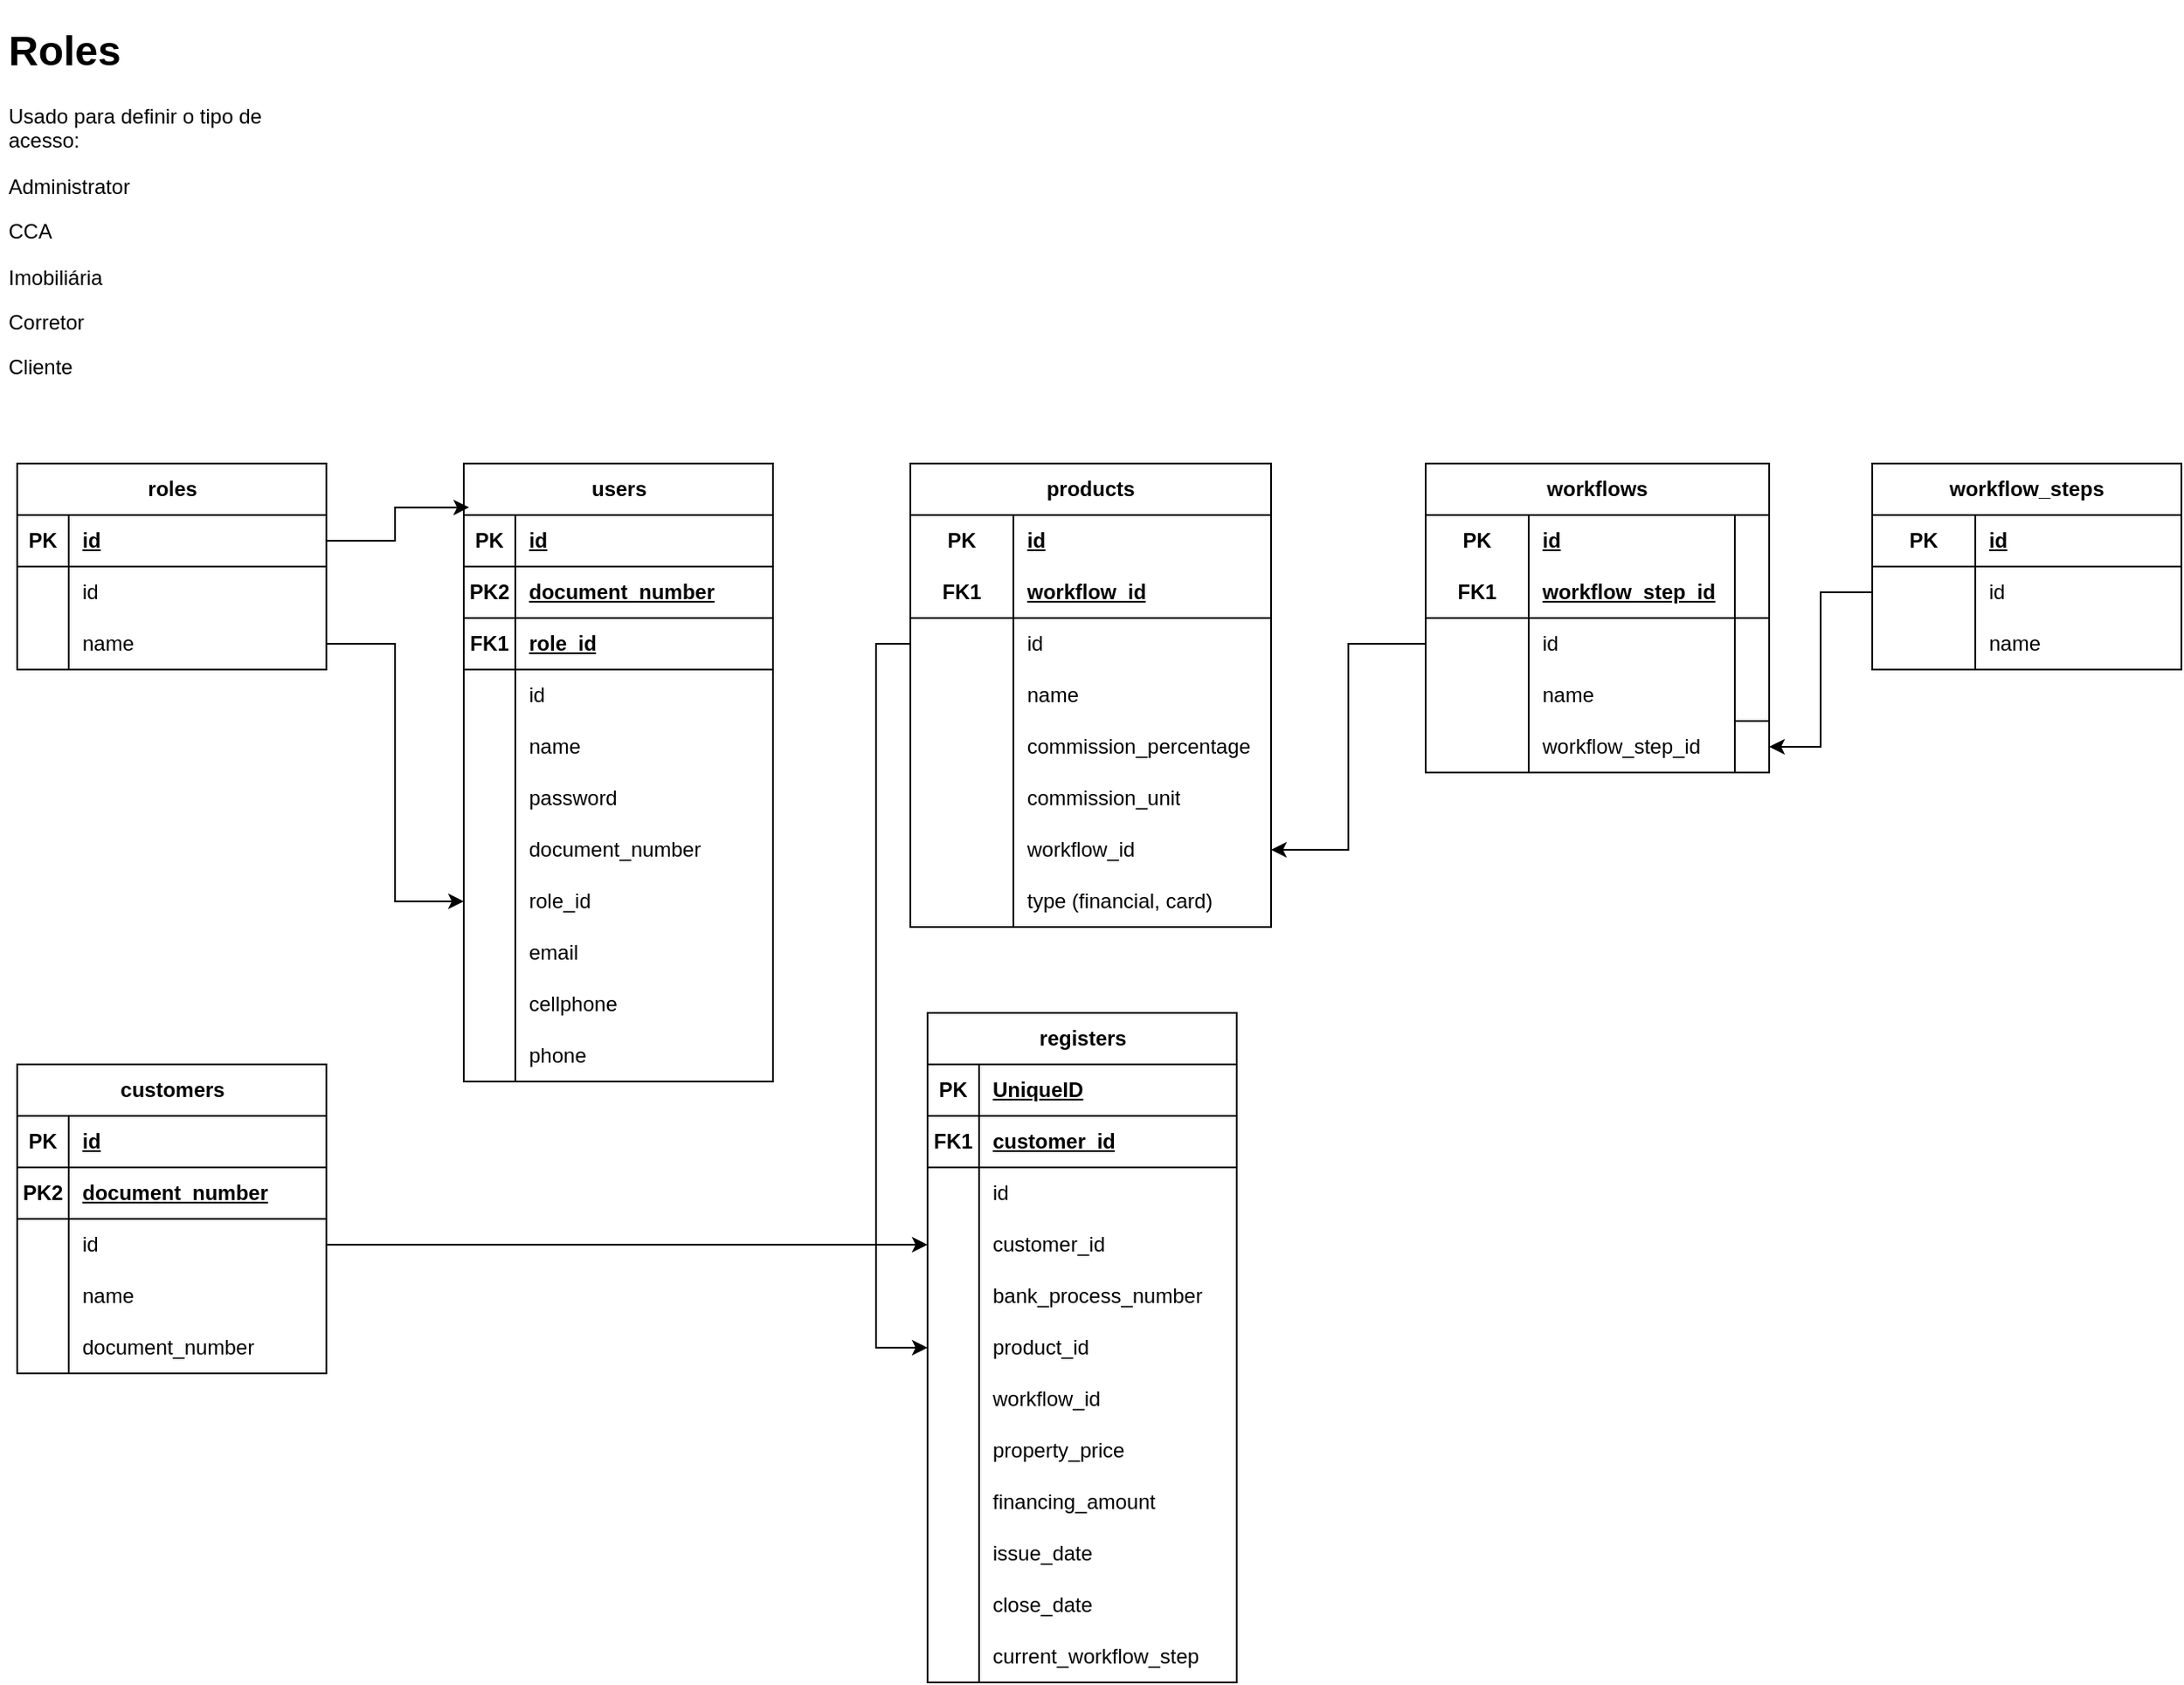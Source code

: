 <mxfile version="21.7.2" type="github">
  <diagram name="Página-1" id="FrKV0xr0vJqVtDMEAEFN">
    <mxGraphModel dx="1173" dy="995" grid="1" gridSize="10" guides="1" tooltips="1" connect="1" arrows="1" fold="1" page="0" pageScale="1" pageWidth="827" pageHeight="1169" math="0" shadow="0">
      <root>
        <mxCell id="0" />
        <mxCell id="1" parent="0" />
        <mxCell id="zGm1o0w8uSqJMgR8MuU8-30" value="roles" style="shape=table;startSize=30;container=1;collapsible=1;childLayout=tableLayout;fixedRows=1;rowLines=0;fontStyle=1;align=center;resizeLast=1;html=1;" parent="1" vertex="1">
          <mxGeometry x="50" y="40" width="180" height="120" as="geometry" />
        </mxCell>
        <mxCell id="zGm1o0w8uSqJMgR8MuU8-31" value="" style="shape=tableRow;horizontal=0;startSize=0;swimlaneHead=0;swimlaneBody=0;fillColor=none;collapsible=0;dropTarget=0;points=[[0,0.5],[1,0.5]];portConstraint=eastwest;top=0;left=0;right=0;bottom=1;" parent="zGm1o0w8uSqJMgR8MuU8-30" vertex="1">
          <mxGeometry y="30" width="180" height="30" as="geometry" />
        </mxCell>
        <mxCell id="zGm1o0w8uSqJMgR8MuU8-32" value="PK" style="shape=partialRectangle;connectable=0;fillColor=none;top=0;left=0;bottom=0;right=0;fontStyle=1;overflow=hidden;whiteSpace=wrap;html=1;" parent="zGm1o0w8uSqJMgR8MuU8-31" vertex="1">
          <mxGeometry width="30" height="30" as="geometry">
            <mxRectangle width="30" height="30" as="alternateBounds" />
          </mxGeometry>
        </mxCell>
        <mxCell id="zGm1o0w8uSqJMgR8MuU8-33" value="id" style="shape=partialRectangle;connectable=0;fillColor=none;top=0;left=0;bottom=0;right=0;align=left;spacingLeft=6;fontStyle=5;overflow=hidden;whiteSpace=wrap;html=1;" parent="zGm1o0w8uSqJMgR8MuU8-31" vertex="1">
          <mxGeometry x="30" width="150" height="30" as="geometry">
            <mxRectangle width="150" height="30" as="alternateBounds" />
          </mxGeometry>
        </mxCell>
        <mxCell id="zGm1o0w8uSqJMgR8MuU8-34" value="" style="shape=tableRow;horizontal=0;startSize=0;swimlaneHead=0;swimlaneBody=0;fillColor=none;collapsible=0;dropTarget=0;points=[[0,0.5],[1,0.5]];portConstraint=eastwest;top=0;left=0;right=0;bottom=0;" parent="zGm1o0w8uSqJMgR8MuU8-30" vertex="1">
          <mxGeometry y="60" width="180" height="30" as="geometry" />
        </mxCell>
        <mxCell id="zGm1o0w8uSqJMgR8MuU8-35" value="" style="shape=partialRectangle;connectable=0;fillColor=none;top=0;left=0;bottom=0;right=0;editable=1;overflow=hidden;whiteSpace=wrap;html=1;" parent="zGm1o0w8uSqJMgR8MuU8-34" vertex="1">
          <mxGeometry width="30" height="30" as="geometry">
            <mxRectangle width="30" height="30" as="alternateBounds" />
          </mxGeometry>
        </mxCell>
        <mxCell id="zGm1o0w8uSqJMgR8MuU8-36" value="id" style="shape=partialRectangle;connectable=0;fillColor=none;top=0;left=0;bottom=0;right=0;align=left;spacingLeft=6;overflow=hidden;whiteSpace=wrap;html=1;" parent="zGm1o0w8uSqJMgR8MuU8-34" vertex="1">
          <mxGeometry x="30" width="150" height="30" as="geometry">
            <mxRectangle width="150" height="30" as="alternateBounds" />
          </mxGeometry>
        </mxCell>
        <mxCell id="zGm1o0w8uSqJMgR8MuU8-37" value="" style="shape=tableRow;horizontal=0;startSize=0;swimlaneHead=0;swimlaneBody=0;fillColor=none;collapsible=0;dropTarget=0;points=[[0,0.5],[1,0.5]];portConstraint=eastwest;top=0;left=0;right=0;bottom=0;" parent="zGm1o0w8uSqJMgR8MuU8-30" vertex="1">
          <mxGeometry y="90" width="180" height="30" as="geometry" />
        </mxCell>
        <mxCell id="zGm1o0w8uSqJMgR8MuU8-38" value="" style="shape=partialRectangle;connectable=0;fillColor=none;top=0;left=0;bottom=0;right=0;editable=1;overflow=hidden;whiteSpace=wrap;html=1;" parent="zGm1o0w8uSqJMgR8MuU8-37" vertex="1">
          <mxGeometry width="30" height="30" as="geometry">
            <mxRectangle width="30" height="30" as="alternateBounds" />
          </mxGeometry>
        </mxCell>
        <mxCell id="zGm1o0w8uSqJMgR8MuU8-39" value="name" style="shape=partialRectangle;connectable=0;fillColor=none;top=0;left=0;bottom=0;right=0;align=left;spacingLeft=6;overflow=hidden;whiteSpace=wrap;html=1;" parent="zGm1o0w8uSqJMgR8MuU8-37" vertex="1">
          <mxGeometry x="30" width="150" height="30" as="geometry">
            <mxRectangle width="150" height="30" as="alternateBounds" />
          </mxGeometry>
        </mxCell>
        <mxCell id="u4Adcg3bjrz8b5i_Z5dP-7" value="users" style="shape=table;startSize=30;container=1;collapsible=1;childLayout=tableLayout;fixedRows=1;rowLines=0;fontStyle=1;align=center;resizeLast=1;html=1;" vertex="1" parent="1">
          <mxGeometry x="310" y="40" width="180" height="360" as="geometry" />
        </mxCell>
        <mxCell id="u4Adcg3bjrz8b5i_Z5dP-8" value="" style="shape=tableRow;horizontal=0;startSize=0;swimlaneHead=0;swimlaneBody=0;fillColor=none;collapsible=0;dropTarget=0;points=[[0,0.5],[1,0.5]];portConstraint=eastwest;top=0;left=0;right=0;bottom=1;" vertex="1" parent="u4Adcg3bjrz8b5i_Z5dP-7">
          <mxGeometry y="30" width="180" height="30" as="geometry" />
        </mxCell>
        <mxCell id="u4Adcg3bjrz8b5i_Z5dP-9" value="PK" style="shape=partialRectangle;connectable=0;fillColor=none;top=0;left=0;bottom=0;right=0;fontStyle=1;overflow=hidden;whiteSpace=wrap;html=1;" vertex="1" parent="u4Adcg3bjrz8b5i_Z5dP-8">
          <mxGeometry width="30" height="30" as="geometry">
            <mxRectangle width="30" height="30" as="alternateBounds" />
          </mxGeometry>
        </mxCell>
        <mxCell id="u4Adcg3bjrz8b5i_Z5dP-10" value="id" style="shape=partialRectangle;connectable=0;fillColor=none;top=0;left=0;bottom=0;right=0;align=left;spacingLeft=6;fontStyle=5;overflow=hidden;whiteSpace=wrap;html=1;" vertex="1" parent="u4Adcg3bjrz8b5i_Z5dP-8">
          <mxGeometry x="30" width="150" height="30" as="geometry">
            <mxRectangle width="150" height="30" as="alternateBounds" />
          </mxGeometry>
        </mxCell>
        <mxCell id="u4Adcg3bjrz8b5i_Z5dP-29" value="" style="shape=tableRow;horizontal=0;startSize=0;swimlaneHead=0;swimlaneBody=0;fillColor=none;collapsible=0;dropTarget=0;points=[[0,0.5],[1,0.5]];portConstraint=eastwest;top=0;left=0;right=0;bottom=1;" vertex="1" parent="u4Adcg3bjrz8b5i_Z5dP-7">
          <mxGeometry y="60" width="180" height="30" as="geometry" />
        </mxCell>
        <mxCell id="u4Adcg3bjrz8b5i_Z5dP-30" value="PK2" style="shape=partialRectangle;connectable=0;fillColor=none;top=0;left=0;bottom=0;right=0;fontStyle=1;overflow=hidden;whiteSpace=wrap;html=1;" vertex="1" parent="u4Adcg3bjrz8b5i_Z5dP-29">
          <mxGeometry width="30" height="30" as="geometry">
            <mxRectangle width="30" height="30" as="alternateBounds" />
          </mxGeometry>
        </mxCell>
        <mxCell id="u4Adcg3bjrz8b5i_Z5dP-31" value="document_number" style="shape=partialRectangle;connectable=0;fillColor=none;top=0;left=0;bottom=0;right=0;align=left;spacingLeft=6;fontStyle=5;overflow=hidden;whiteSpace=wrap;html=1;" vertex="1" parent="u4Adcg3bjrz8b5i_Z5dP-29">
          <mxGeometry x="30" width="150" height="30" as="geometry">
            <mxRectangle width="150" height="30" as="alternateBounds" />
          </mxGeometry>
        </mxCell>
        <mxCell id="u4Adcg3bjrz8b5i_Z5dP-34" value="" style="shape=tableRow;horizontal=0;startSize=0;swimlaneHead=0;swimlaneBody=0;fillColor=none;collapsible=0;dropTarget=0;points=[[0,0.5],[1,0.5]];portConstraint=eastwest;top=0;left=0;right=0;bottom=1;" vertex="1" parent="u4Adcg3bjrz8b5i_Z5dP-7">
          <mxGeometry y="90" width="180" height="30" as="geometry" />
        </mxCell>
        <mxCell id="u4Adcg3bjrz8b5i_Z5dP-35" value="FK1" style="shape=partialRectangle;connectable=0;fillColor=none;top=0;left=0;bottom=0;right=0;fontStyle=1;overflow=hidden;whiteSpace=wrap;html=1;" vertex="1" parent="u4Adcg3bjrz8b5i_Z5dP-34">
          <mxGeometry width="30" height="30" as="geometry">
            <mxRectangle width="30" height="30" as="alternateBounds" />
          </mxGeometry>
        </mxCell>
        <mxCell id="u4Adcg3bjrz8b5i_Z5dP-36" value="role_id" style="shape=partialRectangle;connectable=0;fillColor=none;top=0;left=0;bottom=0;right=0;align=left;spacingLeft=6;fontStyle=5;overflow=hidden;whiteSpace=wrap;html=1;" vertex="1" parent="u4Adcg3bjrz8b5i_Z5dP-34">
          <mxGeometry x="30" width="150" height="30" as="geometry">
            <mxRectangle width="150" height="30" as="alternateBounds" />
          </mxGeometry>
        </mxCell>
        <mxCell id="u4Adcg3bjrz8b5i_Z5dP-11" value="" style="shape=tableRow;horizontal=0;startSize=0;swimlaneHead=0;swimlaneBody=0;fillColor=none;collapsible=0;dropTarget=0;points=[[0,0.5],[1,0.5]];portConstraint=eastwest;top=0;left=0;right=0;bottom=0;" vertex="1" parent="u4Adcg3bjrz8b5i_Z5dP-7">
          <mxGeometry y="120" width="180" height="30" as="geometry" />
        </mxCell>
        <mxCell id="u4Adcg3bjrz8b5i_Z5dP-12" value="" style="shape=partialRectangle;connectable=0;fillColor=none;top=0;left=0;bottom=0;right=0;editable=1;overflow=hidden;whiteSpace=wrap;html=1;" vertex="1" parent="u4Adcg3bjrz8b5i_Z5dP-11">
          <mxGeometry width="30" height="30" as="geometry">
            <mxRectangle width="30" height="30" as="alternateBounds" />
          </mxGeometry>
        </mxCell>
        <mxCell id="u4Adcg3bjrz8b5i_Z5dP-13" value="id" style="shape=partialRectangle;connectable=0;fillColor=none;top=0;left=0;bottom=0;right=0;align=left;spacingLeft=6;overflow=hidden;whiteSpace=wrap;html=1;" vertex="1" parent="u4Adcg3bjrz8b5i_Z5dP-11">
          <mxGeometry x="30" width="150" height="30" as="geometry">
            <mxRectangle width="150" height="30" as="alternateBounds" />
          </mxGeometry>
        </mxCell>
        <mxCell id="u4Adcg3bjrz8b5i_Z5dP-14" value="" style="shape=tableRow;horizontal=0;startSize=0;swimlaneHead=0;swimlaneBody=0;fillColor=none;collapsible=0;dropTarget=0;points=[[0,0.5],[1,0.5]];portConstraint=eastwest;top=0;left=0;right=0;bottom=0;" vertex="1" parent="u4Adcg3bjrz8b5i_Z5dP-7">
          <mxGeometry y="150" width="180" height="30" as="geometry" />
        </mxCell>
        <mxCell id="u4Adcg3bjrz8b5i_Z5dP-15" value="" style="shape=partialRectangle;connectable=0;fillColor=none;top=0;left=0;bottom=0;right=0;editable=1;overflow=hidden;whiteSpace=wrap;html=1;" vertex="1" parent="u4Adcg3bjrz8b5i_Z5dP-14">
          <mxGeometry width="30" height="30" as="geometry">
            <mxRectangle width="30" height="30" as="alternateBounds" />
          </mxGeometry>
        </mxCell>
        <mxCell id="u4Adcg3bjrz8b5i_Z5dP-16" value="name" style="shape=partialRectangle;connectable=0;fillColor=none;top=0;left=0;bottom=0;right=0;align=left;spacingLeft=6;overflow=hidden;whiteSpace=wrap;html=1;" vertex="1" parent="u4Adcg3bjrz8b5i_Z5dP-14">
          <mxGeometry x="30" width="150" height="30" as="geometry">
            <mxRectangle width="150" height="30" as="alternateBounds" />
          </mxGeometry>
        </mxCell>
        <mxCell id="u4Adcg3bjrz8b5i_Z5dP-19" value="" style="shape=tableRow;horizontal=0;startSize=0;swimlaneHead=0;swimlaneBody=0;fillColor=none;collapsible=0;dropTarget=0;points=[[0,0.5],[1,0.5]];portConstraint=eastwest;top=0;left=0;right=0;bottom=0;" vertex="1" parent="u4Adcg3bjrz8b5i_Z5dP-7">
          <mxGeometry y="180" width="180" height="30" as="geometry" />
        </mxCell>
        <mxCell id="u4Adcg3bjrz8b5i_Z5dP-20" value="" style="shape=partialRectangle;connectable=0;fillColor=none;top=0;left=0;bottom=0;right=0;editable=1;overflow=hidden;whiteSpace=wrap;html=1;" vertex="1" parent="u4Adcg3bjrz8b5i_Z5dP-19">
          <mxGeometry width="30" height="30" as="geometry">
            <mxRectangle width="30" height="30" as="alternateBounds" />
          </mxGeometry>
        </mxCell>
        <mxCell id="u4Adcg3bjrz8b5i_Z5dP-21" value="password" style="shape=partialRectangle;connectable=0;fillColor=none;top=0;left=0;bottom=0;right=0;align=left;spacingLeft=6;overflow=hidden;whiteSpace=wrap;html=1;" vertex="1" parent="u4Adcg3bjrz8b5i_Z5dP-19">
          <mxGeometry x="30" width="150" height="30" as="geometry">
            <mxRectangle width="150" height="30" as="alternateBounds" />
          </mxGeometry>
        </mxCell>
        <mxCell id="u4Adcg3bjrz8b5i_Z5dP-26" value="" style="shape=tableRow;horizontal=0;startSize=0;swimlaneHead=0;swimlaneBody=0;fillColor=none;collapsible=0;dropTarget=0;points=[[0,0.5],[1,0.5]];portConstraint=eastwest;top=0;left=0;right=0;bottom=0;" vertex="1" parent="u4Adcg3bjrz8b5i_Z5dP-7">
          <mxGeometry y="210" width="180" height="30" as="geometry" />
        </mxCell>
        <mxCell id="u4Adcg3bjrz8b5i_Z5dP-27" value="" style="shape=partialRectangle;connectable=0;fillColor=none;top=0;left=0;bottom=0;right=0;editable=1;overflow=hidden;whiteSpace=wrap;html=1;" vertex="1" parent="u4Adcg3bjrz8b5i_Z5dP-26">
          <mxGeometry width="30" height="30" as="geometry">
            <mxRectangle width="30" height="30" as="alternateBounds" />
          </mxGeometry>
        </mxCell>
        <mxCell id="u4Adcg3bjrz8b5i_Z5dP-28" value="document_number" style="shape=partialRectangle;connectable=0;fillColor=none;top=0;left=0;bottom=0;right=0;align=left;spacingLeft=6;overflow=hidden;whiteSpace=wrap;html=1;" vertex="1" parent="u4Adcg3bjrz8b5i_Z5dP-26">
          <mxGeometry x="30" width="150" height="30" as="geometry">
            <mxRectangle width="150" height="30" as="alternateBounds" />
          </mxGeometry>
        </mxCell>
        <mxCell id="u4Adcg3bjrz8b5i_Z5dP-23" value="" style="shape=tableRow;horizontal=0;startSize=0;swimlaneHead=0;swimlaneBody=0;fillColor=none;collapsible=0;dropTarget=0;points=[[0,0.5],[1,0.5]];portConstraint=eastwest;top=0;left=0;right=0;bottom=0;" vertex="1" parent="u4Adcg3bjrz8b5i_Z5dP-7">
          <mxGeometry y="240" width="180" height="30" as="geometry" />
        </mxCell>
        <mxCell id="u4Adcg3bjrz8b5i_Z5dP-24" value="" style="shape=partialRectangle;connectable=0;fillColor=none;top=0;left=0;bottom=0;right=0;editable=1;overflow=hidden;whiteSpace=wrap;html=1;" vertex="1" parent="u4Adcg3bjrz8b5i_Z5dP-23">
          <mxGeometry width="30" height="30" as="geometry">
            <mxRectangle width="30" height="30" as="alternateBounds" />
          </mxGeometry>
        </mxCell>
        <mxCell id="u4Adcg3bjrz8b5i_Z5dP-25" value="role_id" style="shape=partialRectangle;connectable=0;fillColor=none;top=0;left=0;bottom=0;right=0;align=left;spacingLeft=6;overflow=hidden;whiteSpace=wrap;html=1;" vertex="1" parent="u4Adcg3bjrz8b5i_Z5dP-23">
          <mxGeometry x="30" width="150" height="30" as="geometry">
            <mxRectangle width="150" height="30" as="alternateBounds" />
          </mxGeometry>
        </mxCell>
        <mxCell id="u4Adcg3bjrz8b5i_Z5dP-197" value="" style="shape=tableRow;horizontal=0;startSize=0;swimlaneHead=0;swimlaneBody=0;fillColor=none;collapsible=0;dropTarget=0;points=[[0,0.5],[1,0.5]];portConstraint=eastwest;top=0;left=0;right=0;bottom=0;" vertex="1" parent="u4Adcg3bjrz8b5i_Z5dP-7">
          <mxGeometry y="270" width="180" height="30" as="geometry" />
        </mxCell>
        <mxCell id="u4Adcg3bjrz8b5i_Z5dP-198" value="" style="shape=partialRectangle;connectable=0;fillColor=none;top=0;left=0;bottom=0;right=0;editable=1;overflow=hidden;whiteSpace=wrap;html=1;" vertex="1" parent="u4Adcg3bjrz8b5i_Z5dP-197">
          <mxGeometry width="30" height="30" as="geometry">
            <mxRectangle width="30" height="30" as="alternateBounds" />
          </mxGeometry>
        </mxCell>
        <mxCell id="u4Adcg3bjrz8b5i_Z5dP-199" value="email" style="shape=partialRectangle;connectable=0;fillColor=none;top=0;left=0;bottom=0;right=0;align=left;spacingLeft=6;overflow=hidden;whiteSpace=wrap;html=1;" vertex="1" parent="u4Adcg3bjrz8b5i_Z5dP-197">
          <mxGeometry x="30" width="150" height="30" as="geometry">
            <mxRectangle width="150" height="30" as="alternateBounds" />
          </mxGeometry>
        </mxCell>
        <mxCell id="u4Adcg3bjrz8b5i_Z5dP-200" value="" style="shape=tableRow;horizontal=0;startSize=0;swimlaneHead=0;swimlaneBody=0;fillColor=none;collapsible=0;dropTarget=0;points=[[0,0.5],[1,0.5]];portConstraint=eastwest;top=0;left=0;right=0;bottom=0;" vertex="1" parent="u4Adcg3bjrz8b5i_Z5dP-7">
          <mxGeometry y="300" width="180" height="30" as="geometry" />
        </mxCell>
        <mxCell id="u4Adcg3bjrz8b5i_Z5dP-201" value="" style="shape=partialRectangle;connectable=0;fillColor=none;top=0;left=0;bottom=0;right=0;editable=1;overflow=hidden;whiteSpace=wrap;html=1;" vertex="1" parent="u4Adcg3bjrz8b5i_Z5dP-200">
          <mxGeometry width="30" height="30" as="geometry">
            <mxRectangle width="30" height="30" as="alternateBounds" />
          </mxGeometry>
        </mxCell>
        <mxCell id="u4Adcg3bjrz8b5i_Z5dP-202" value="cellphone" style="shape=partialRectangle;connectable=0;fillColor=none;top=0;left=0;bottom=0;right=0;align=left;spacingLeft=6;overflow=hidden;whiteSpace=wrap;html=1;" vertex="1" parent="u4Adcg3bjrz8b5i_Z5dP-200">
          <mxGeometry x="30" width="150" height="30" as="geometry">
            <mxRectangle width="150" height="30" as="alternateBounds" />
          </mxGeometry>
        </mxCell>
        <mxCell id="u4Adcg3bjrz8b5i_Z5dP-203" value="" style="shape=tableRow;horizontal=0;startSize=0;swimlaneHead=0;swimlaneBody=0;fillColor=none;collapsible=0;dropTarget=0;points=[[0,0.5],[1,0.5]];portConstraint=eastwest;top=0;left=0;right=0;bottom=0;" vertex="1" parent="u4Adcg3bjrz8b5i_Z5dP-7">
          <mxGeometry y="330" width="180" height="30" as="geometry" />
        </mxCell>
        <mxCell id="u4Adcg3bjrz8b5i_Z5dP-204" value="" style="shape=partialRectangle;connectable=0;fillColor=none;top=0;left=0;bottom=0;right=0;editable=1;overflow=hidden;whiteSpace=wrap;html=1;" vertex="1" parent="u4Adcg3bjrz8b5i_Z5dP-203">
          <mxGeometry width="30" height="30" as="geometry">
            <mxRectangle width="30" height="30" as="alternateBounds" />
          </mxGeometry>
        </mxCell>
        <mxCell id="u4Adcg3bjrz8b5i_Z5dP-205" value="phone" style="shape=partialRectangle;connectable=0;fillColor=none;top=0;left=0;bottom=0;right=0;align=left;spacingLeft=6;overflow=hidden;whiteSpace=wrap;html=1;" vertex="1" parent="u4Adcg3bjrz8b5i_Z5dP-203">
          <mxGeometry x="30" width="150" height="30" as="geometry">
            <mxRectangle width="150" height="30" as="alternateBounds" />
          </mxGeometry>
        </mxCell>
        <mxCell id="u4Adcg3bjrz8b5i_Z5dP-17" value="&lt;h1&gt;Roles&lt;/h1&gt;&lt;p&gt;Usado para definir o tipo de acesso:&lt;/p&gt;&lt;p&gt;Administrator&lt;/p&gt;&lt;p&gt;CCA&lt;/p&gt;&lt;p&gt;Imobiliária&lt;/p&gt;&lt;p&gt;Corretor&lt;/p&gt;&lt;p&gt;Cliente&lt;/p&gt;&lt;p&gt;&lt;br&gt;&lt;/p&gt;" style="text;html=1;strokeColor=none;fillColor=none;spacing=5;spacingTop=-20;whiteSpace=wrap;overflow=hidden;rounded=0;" vertex="1" parent="1">
          <mxGeometry x="40" y="-220" width="180" height="220" as="geometry" />
        </mxCell>
        <mxCell id="u4Adcg3bjrz8b5i_Z5dP-32" style="edgeStyle=orthogonalEdgeStyle;rounded=0;orthogonalLoop=1;jettySize=auto;html=1;" edge="1" parent="1" source="zGm1o0w8uSqJMgR8MuU8-37" target="u4Adcg3bjrz8b5i_Z5dP-23">
          <mxGeometry relative="1" as="geometry" />
        </mxCell>
        <mxCell id="u4Adcg3bjrz8b5i_Z5dP-33" style="edgeStyle=orthogonalEdgeStyle;rounded=0;orthogonalLoop=1;jettySize=auto;html=1;entryX=0.017;entryY=0.071;entryDx=0;entryDy=0;entryPerimeter=0;" edge="1" parent="1" source="zGm1o0w8uSqJMgR8MuU8-31" target="u4Adcg3bjrz8b5i_Z5dP-7">
          <mxGeometry relative="1" as="geometry" />
        </mxCell>
        <mxCell id="u4Adcg3bjrz8b5i_Z5dP-37" value="registers" style="shape=table;startSize=30;container=1;collapsible=1;childLayout=tableLayout;fixedRows=1;rowLines=0;fontStyle=1;align=center;resizeLast=1;html=1;" vertex="1" parent="1">
          <mxGeometry x="580" y="360" width="180" height="390" as="geometry" />
        </mxCell>
        <mxCell id="u4Adcg3bjrz8b5i_Z5dP-38" value="" style="shape=tableRow;horizontal=0;startSize=0;swimlaneHead=0;swimlaneBody=0;fillColor=none;collapsible=0;dropTarget=0;points=[[0,0.5],[1,0.5]];portConstraint=eastwest;top=0;left=0;right=0;bottom=1;" vertex="1" parent="u4Adcg3bjrz8b5i_Z5dP-37">
          <mxGeometry y="30" width="180" height="30" as="geometry" />
        </mxCell>
        <mxCell id="u4Adcg3bjrz8b5i_Z5dP-39" value="PK" style="shape=partialRectangle;connectable=0;fillColor=none;top=0;left=0;bottom=0;right=0;fontStyle=1;overflow=hidden;whiteSpace=wrap;html=1;" vertex="1" parent="u4Adcg3bjrz8b5i_Z5dP-38">
          <mxGeometry width="30" height="30" as="geometry">
            <mxRectangle width="30" height="30" as="alternateBounds" />
          </mxGeometry>
        </mxCell>
        <mxCell id="u4Adcg3bjrz8b5i_Z5dP-40" value="UniqueID" style="shape=partialRectangle;connectable=0;fillColor=none;top=0;left=0;bottom=0;right=0;align=left;spacingLeft=6;fontStyle=5;overflow=hidden;whiteSpace=wrap;html=1;" vertex="1" parent="u4Adcg3bjrz8b5i_Z5dP-38">
          <mxGeometry x="30" width="150" height="30" as="geometry">
            <mxRectangle width="150" height="30" as="alternateBounds" />
          </mxGeometry>
        </mxCell>
        <mxCell id="u4Adcg3bjrz8b5i_Z5dP-193" value="" style="shape=tableRow;horizontal=0;startSize=0;swimlaneHead=0;swimlaneBody=0;fillColor=none;collapsible=0;dropTarget=0;points=[[0,0.5],[1,0.5]];portConstraint=eastwest;top=0;left=0;right=0;bottom=1;" vertex="1" parent="u4Adcg3bjrz8b5i_Z5dP-37">
          <mxGeometry y="60" width="180" height="30" as="geometry" />
        </mxCell>
        <mxCell id="u4Adcg3bjrz8b5i_Z5dP-194" value="FK1" style="shape=partialRectangle;connectable=0;fillColor=none;top=0;left=0;bottom=0;right=0;fontStyle=1;overflow=hidden;whiteSpace=wrap;html=1;" vertex="1" parent="u4Adcg3bjrz8b5i_Z5dP-193">
          <mxGeometry width="30" height="30" as="geometry">
            <mxRectangle width="30" height="30" as="alternateBounds" />
          </mxGeometry>
        </mxCell>
        <mxCell id="u4Adcg3bjrz8b5i_Z5dP-195" value="customer_id" style="shape=partialRectangle;connectable=0;fillColor=none;top=0;left=0;bottom=0;right=0;align=left;spacingLeft=6;fontStyle=5;overflow=hidden;whiteSpace=wrap;html=1;" vertex="1" parent="u4Adcg3bjrz8b5i_Z5dP-193">
          <mxGeometry x="30" width="150" height="30" as="geometry">
            <mxRectangle width="150" height="30" as="alternateBounds" />
          </mxGeometry>
        </mxCell>
        <mxCell id="u4Adcg3bjrz8b5i_Z5dP-41" value="" style="shape=tableRow;horizontal=0;startSize=0;swimlaneHead=0;swimlaneBody=0;fillColor=none;collapsible=0;dropTarget=0;points=[[0,0.5],[1,0.5]];portConstraint=eastwest;top=0;left=0;right=0;bottom=0;" vertex="1" parent="u4Adcg3bjrz8b5i_Z5dP-37">
          <mxGeometry y="90" width="180" height="30" as="geometry" />
        </mxCell>
        <mxCell id="u4Adcg3bjrz8b5i_Z5dP-42" value="" style="shape=partialRectangle;connectable=0;fillColor=none;top=0;left=0;bottom=0;right=0;editable=1;overflow=hidden;whiteSpace=wrap;html=1;" vertex="1" parent="u4Adcg3bjrz8b5i_Z5dP-41">
          <mxGeometry width="30" height="30" as="geometry">
            <mxRectangle width="30" height="30" as="alternateBounds" />
          </mxGeometry>
        </mxCell>
        <mxCell id="u4Adcg3bjrz8b5i_Z5dP-43" value="id" style="shape=partialRectangle;connectable=0;fillColor=none;top=0;left=0;bottom=0;right=0;align=left;spacingLeft=6;overflow=hidden;whiteSpace=wrap;html=1;" vertex="1" parent="u4Adcg3bjrz8b5i_Z5dP-41">
          <mxGeometry x="30" width="150" height="30" as="geometry">
            <mxRectangle width="150" height="30" as="alternateBounds" />
          </mxGeometry>
        </mxCell>
        <mxCell id="u4Adcg3bjrz8b5i_Z5dP-44" value="" style="shape=tableRow;horizontal=0;startSize=0;swimlaneHead=0;swimlaneBody=0;fillColor=none;collapsible=0;dropTarget=0;points=[[0,0.5],[1,0.5]];portConstraint=eastwest;top=0;left=0;right=0;bottom=0;" vertex="1" parent="u4Adcg3bjrz8b5i_Z5dP-37">
          <mxGeometry y="120" width="180" height="30" as="geometry" />
        </mxCell>
        <mxCell id="u4Adcg3bjrz8b5i_Z5dP-45" value="" style="shape=partialRectangle;connectable=0;fillColor=none;top=0;left=0;bottom=0;right=0;editable=1;overflow=hidden;whiteSpace=wrap;html=1;" vertex="1" parent="u4Adcg3bjrz8b5i_Z5dP-44">
          <mxGeometry width="30" height="30" as="geometry">
            <mxRectangle width="30" height="30" as="alternateBounds" />
          </mxGeometry>
        </mxCell>
        <mxCell id="u4Adcg3bjrz8b5i_Z5dP-46" value="customer_id" style="shape=partialRectangle;connectable=0;fillColor=none;top=0;left=0;bottom=0;right=0;align=left;spacingLeft=6;overflow=hidden;whiteSpace=wrap;html=1;" vertex="1" parent="u4Adcg3bjrz8b5i_Z5dP-44">
          <mxGeometry x="30" width="150" height="30" as="geometry">
            <mxRectangle width="150" height="30" as="alternateBounds" />
          </mxGeometry>
        </mxCell>
        <mxCell id="u4Adcg3bjrz8b5i_Z5dP-47" value="" style="shape=tableRow;horizontal=0;startSize=0;swimlaneHead=0;swimlaneBody=0;fillColor=none;collapsible=0;dropTarget=0;points=[[0,0.5],[1,0.5]];portConstraint=eastwest;top=0;left=0;right=0;bottom=0;" vertex="1" parent="u4Adcg3bjrz8b5i_Z5dP-37">
          <mxGeometry y="150" width="180" height="30" as="geometry" />
        </mxCell>
        <mxCell id="u4Adcg3bjrz8b5i_Z5dP-48" value="" style="shape=partialRectangle;connectable=0;fillColor=none;top=0;left=0;bottom=0;right=0;editable=1;overflow=hidden;whiteSpace=wrap;html=1;" vertex="1" parent="u4Adcg3bjrz8b5i_Z5dP-47">
          <mxGeometry width="30" height="30" as="geometry">
            <mxRectangle width="30" height="30" as="alternateBounds" />
          </mxGeometry>
        </mxCell>
        <mxCell id="u4Adcg3bjrz8b5i_Z5dP-49" value="bank_process_number" style="shape=partialRectangle;connectable=0;fillColor=none;top=0;left=0;bottom=0;right=0;align=left;spacingLeft=6;overflow=hidden;whiteSpace=wrap;html=1;" vertex="1" parent="u4Adcg3bjrz8b5i_Z5dP-47">
          <mxGeometry x="30" width="150" height="30" as="geometry">
            <mxRectangle width="150" height="30" as="alternateBounds" />
          </mxGeometry>
        </mxCell>
        <mxCell id="u4Adcg3bjrz8b5i_Z5dP-206" value="" style="shape=tableRow;horizontal=0;startSize=0;swimlaneHead=0;swimlaneBody=0;fillColor=none;collapsible=0;dropTarget=0;points=[[0,0.5],[1,0.5]];portConstraint=eastwest;top=0;left=0;right=0;bottom=0;" vertex="1" parent="u4Adcg3bjrz8b5i_Z5dP-37">
          <mxGeometry y="180" width="180" height="30" as="geometry" />
        </mxCell>
        <mxCell id="u4Adcg3bjrz8b5i_Z5dP-207" value="" style="shape=partialRectangle;connectable=0;fillColor=none;top=0;left=0;bottom=0;right=0;editable=1;overflow=hidden;whiteSpace=wrap;html=1;" vertex="1" parent="u4Adcg3bjrz8b5i_Z5dP-206">
          <mxGeometry width="30" height="30" as="geometry">
            <mxRectangle width="30" height="30" as="alternateBounds" />
          </mxGeometry>
        </mxCell>
        <mxCell id="u4Adcg3bjrz8b5i_Z5dP-208" value="product_id" style="shape=partialRectangle;connectable=0;fillColor=none;top=0;left=0;bottom=0;right=0;align=left;spacingLeft=6;overflow=hidden;whiteSpace=wrap;html=1;" vertex="1" parent="u4Adcg3bjrz8b5i_Z5dP-206">
          <mxGeometry x="30" width="150" height="30" as="geometry">
            <mxRectangle width="150" height="30" as="alternateBounds" />
          </mxGeometry>
        </mxCell>
        <mxCell id="u4Adcg3bjrz8b5i_Z5dP-231" value="" style="shape=tableRow;horizontal=0;startSize=0;swimlaneHead=0;swimlaneBody=0;fillColor=none;collapsible=0;dropTarget=0;points=[[0,0.5],[1,0.5]];portConstraint=eastwest;top=0;left=0;right=0;bottom=0;" vertex="1" parent="u4Adcg3bjrz8b5i_Z5dP-37">
          <mxGeometry y="210" width="180" height="30" as="geometry" />
        </mxCell>
        <mxCell id="u4Adcg3bjrz8b5i_Z5dP-232" value="" style="shape=partialRectangle;connectable=0;fillColor=none;top=0;left=0;bottom=0;right=0;editable=1;overflow=hidden;whiteSpace=wrap;html=1;" vertex="1" parent="u4Adcg3bjrz8b5i_Z5dP-231">
          <mxGeometry width="30" height="30" as="geometry">
            <mxRectangle width="30" height="30" as="alternateBounds" />
          </mxGeometry>
        </mxCell>
        <mxCell id="u4Adcg3bjrz8b5i_Z5dP-233" value="workflow_id" style="shape=partialRectangle;connectable=0;fillColor=none;top=0;left=0;bottom=0;right=0;align=left;spacingLeft=6;overflow=hidden;whiteSpace=wrap;html=1;" vertex="1" parent="u4Adcg3bjrz8b5i_Z5dP-231">
          <mxGeometry x="30" width="150" height="30" as="geometry">
            <mxRectangle width="150" height="30" as="alternateBounds" />
          </mxGeometry>
        </mxCell>
        <mxCell id="u4Adcg3bjrz8b5i_Z5dP-219" value="" style="shape=tableRow;horizontal=0;startSize=0;swimlaneHead=0;swimlaneBody=0;fillColor=none;collapsible=0;dropTarget=0;points=[[0,0.5],[1,0.5]];portConstraint=eastwest;top=0;left=0;right=0;bottom=0;" vertex="1" parent="u4Adcg3bjrz8b5i_Z5dP-37">
          <mxGeometry y="240" width="180" height="30" as="geometry" />
        </mxCell>
        <mxCell id="u4Adcg3bjrz8b5i_Z5dP-220" value="" style="shape=partialRectangle;connectable=0;fillColor=none;top=0;left=0;bottom=0;right=0;editable=1;overflow=hidden;whiteSpace=wrap;html=1;" vertex="1" parent="u4Adcg3bjrz8b5i_Z5dP-219">
          <mxGeometry width="30" height="30" as="geometry">
            <mxRectangle width="30" height="30" as="alternateBounds" />
          </mxGeometry>
        </mxCell>
        <mxCell id="u4Adcg3bjrz8b5i_Z5dP-221" value="property_price" style="shape=partialRectangle;connectable=0;fillColor=none;top=0;left=0;bottom=0;right=0;align=left;spacingLeft=6;overflow=hidden;whiteSpace=wrap;html=1;" vertex="1" parent="u4Adcg3bjrz8b5i_Z5dP-219">
          <mxGeometry x="30" width="150" height="30" as="geometry">
            <mxRectangle width="150" height="30" as="alternateBounds" />
          </mxGeometry>
        </mxCell>
        <mxCell id="u4Adcg3bjrz8b5i_Z5dP-222" value="" style="shape=tableRow;horizontal=0;startSize=0;swimlaneHead=0;swimlaneBody=0;fillColor=none;collapsible=0;dropTarget=0;points=[[0,0.5],[1,0.5]];portConstraint=eastwest;top=0;left=0;right=0;bottom=0;" vertex="1" parent="u4Adcg3bjrz8b5i_Z5dP-37">
          <mxGeometry y="270" width="180" height="30" as="geometry" />
        </mxCell>
        <mxCell id="u4Adcg3bjrz8b5i_Z5dP-223" value="" style="shape=partialRectangle;connectable=0;fillColor=none;top=0;left=0;bottom=0;right=0;editable=1;overflow=hidden;whiteSpace=wrap;html=1;" vertex="1" parent="u4Adcg3bjrz8b5i_Z5dP-222">
          <mxGeometry width="30" height="30" as="geometry">
            <mxRectangle width="30" height="30" as="alternateBounds" />
          </mxGeometry>
        </mxCell>
        <mxCell id="u4Adcg3bjrz8b5i_Z5dP-224" value="financing_amount" style="shape=partialRectangle;connectable=0;fillColor=none;top=0;left=0;bottom=0;right=0;align=left;spacingLeft=6;overflow=hidden;whiteSpace=wrap;html=1;" vertex="1" parent="u4Adcg3bjrz8b5i_Z5dP-222">
          <mxGeometry x="30" width="150" height="30" as="geometry">
            <mxRectangle width="150" height="30" as="alternateBounds" />
          </mxGeometry>
        </mxCell>
        <mxCell id="u4Adcg3bjrz8b5i_Z5dP-225" value="" style="shape=tableRow;horizontal=0;startSize=0;swimlaneHead=0;swimlaneBody=0;fillColor=none;collapsible=0;dropTarget=0;points=[[0,0.5],[1,0.5]];portConstraint=eastwest;top=0;left=0;right=0;bottom=0;" vertex="1" parent="u4Adcg3bjrz8b5i_Z5dP-37">
          <mxGeometry y="300" width="180" height="30" as="geometry" />
        </mxCell>
        <mxCell id="u4Adcg3bjrz8b5i_Z5dP-226" value="" style="shape=partialRectangle;connectable=0;fillColor=none;top=0;left=0;bottom=0;right=0;editable=1;overflow=hidden;whiteSpace=wrap;html=1;" vertex="1" parent="u4Adcg3bjrz8b5i_Z5dP-225">
          <mxGeometry width="30" height="30" as="geometry">
            <mxRectangle width="30" height="30" as="alternateBounds" />
          </mxGeometry>
        </mxCell>
        <mxCell id="u4Adcg3bjrz8b5i_Z5dP-227" value="issue_date" style="shape=partialRectangle;connectable=0;fillColor=none;top=0;left=0;bottom=0;right=0;align=left;spacingLeft=6;overflow=hidden;whiteSpace=wrap;html=1;" vertex="1" parent="u4Adcg3bjrz8b5i_Z5dP-225">
          <mxGeometry x="30" width="150" height="30" as="geometry">
            <mxRectangle width="150" height="30" as="alternateBounds" />
          </mxGeometry>
        </mxCell>
        <mxCell id="u4Adcg3bjrz8b5i_Z5dP-228" value="" style="shape=tableRow;horizontal=0;startSize=0;swimlaneHead=0;swimlaneBody=0;fillColor=none;collapsible=0;dropTarget=0;points=[[0,0.5],[1,0.5]];portConstraint=eastwest;top=0;left=0;right=0;bottom=0;" vertex="1" parent="u4Adcg3bjrz8b5i_Z5dP-37">
          <mxGeometry y="330" width="180" height="30" as="geometry" />
        </mxCell>
        <mxCell id="u4Adcg3bjrz8b5i_Z5dP-229" value="" style="shape=partialRectangle;connectable=0;fillColor=none;top=0;left=0;bottom=0;right=0;editable=1;overflow=hidden;whiteSpace=wrap;html=1;" vertex="1" parent="u4Adcg3bjrz8b5i_Z5dP-228">
          <mxGeometry width="30" height="30" as="geometry">
            <mxRectangle width="30" height="30" as="alternateBounds" />
          </mxGeometry>
        </mxCell>
        <mxCell id="u4Adcg3bjrz8b5i_Z5dP-230" value="close_date" style="shape=partialRectangle;connectable=0;fillColor=none;top=0;left=0;bottom=0;right=0;align=left;spacingLeft=6;overflow=hidden;whiteSpace=wrap;html=1;" vertex="1" parent="u4Adcg3bjrz8b5i_Z5dP-228">
          <mxGeometry x="30" width="150" height="30" as="geometry">
            <mxRectangle width="150" height="30" as="alternateBounds" />
          </mxGeometry>
        </mxCell>
        <mxCell id="u4Adcg3bjrz8b5i_Z5dP-234" value="" style="shape=tableRow;horizontal=0;startSize=0;swimlaneHead=0;swimlaneBody=0;fillColor=none;collapsible=0;dropTarget=0;points=[[0,0.5],[1,0.5]];portConstraint=eastwest;top=0;left=0;right=0;bottom=0;" vertex="1" parent="u4Adcg3bjrz8b5i_Z5dP-37">
          <mxGeometry y="360" width="180" height="30" as="geometry" />
        </mxCell>
        <mxCell id="u4Adcg3bjrz8b5i_Z5dP-235" value="" style="shape=partialRectangle;connectable=0;fillColor=none;top=0;left=0;bottom=0;right=0;editable=1;overflow=hidden;whiteSpace=wrap;html=1;" vertex="1" parent="u4Adcg3bjrz8b5i_Z5dP-234">
          <mxGeometry width="30" height="30" as="geometry">
            <mxRectangle width="30" height="30" as="alternateBounds" />
          </mxGeometry>
        </mxCell>
        <mxCell id="u4Adcg3bjrz8b5i_Z5dP-236" value="current_workflow_step" style="shape=partialRectangle;connectable=0;fillColor=none;top=0;left=0;bottom=0;right=0;align=left;spacingLeft=6;overflow=hidden;whiteSpace=wrap;html=1;" vertex="1" parent="u4Adcg3bjrz8b5i_Z5dP-234">
          <mxGeometry x="30" width="150" height="30" as="geometry">
            <mxRectangle width="150" height="30" as="alternateBounds" />
          </mxGeometry>
        </mxCell>
        <mxCell id="u4Adcg3bjrz8b5i_Z5dP-63" value="customers" style="shape=table;startSize=30;container=1;collapsible=1;childLayout=tableLayout;fixedRows=1;rowLines=0;fontStyle=1;align=center;resizeLast=1;html=1;" vertex="1" parent="1">
          <mxGeometry x="50" y="390" width="180" height="180" as="geometry" />
        </mxCell>
        <mxCell id="u4Adcg3bjrz8b5i_Z5dP-89" value="" style="shape=tableRow;horizontal=0;startSize=0;swimlaneHead=0;swimlaneBody=0;fillColor=none;collapsible=0;dropTarget=0;points=[[0,0.5],[1,0.5]];portConstraint=eastwest;top=0;left=0;right=0;bottom=1;" vertex="1" parent="u4Adcg3bjrz8b5i_Z5dP-63">
          <mxGeometry y="30" width="180" height="30" as="geometry" />
        </mxCell>
        <mxCell id="u4Adcg3bjrz8b5i_Z5dP-90" value="PK" style="shape=partialRectangle;connectable=0;fillColor=none;top=0;left=0;bottom=0;right=0;fontStyle=1;overflow=hidden;whiteSpace=wrap;html=1;" vertex="1" parent="u4Adcg3bjrz8b5i_Z5dP-89">
          <mxGeometry width="30" height="30" as="geometry">
            <mxRectangle width="30" height="30" as="alternateBounds" />
          </mxGeometry>
        </mxCell>
        <mxCell id="u4Adcg3bjrz8b5i_Z5dP-91" value="id" style="shape=partialRectangle;connectable=0;fillColor=none;top=0;left=0;bottom=0;right=0;align=left;spacingLeft=6;fontStyle=5;overflow=hidden;whiteSpace=wrap;html=1;" vertex="1" parent="u4Adcg3bjrz8b5i_Z5dP-89">
          <mxGeometry x="30" width="150" height="30" as="geometry">
            <mxRectangle width="150" height="30" as="alternateBounds" />
          </mxGeometry>
        </mxCell>
        <mxCell id="u4Adcg3bjrz8b5i_Z5dP-64" value="" style="shape=tableRow;horizontal=0;startSize=0;swimlaneHead=0;swimlaneBody=0;fillColor=none;collapsible=0;dropTarget=0;points=[[0,0.5],[1,0.5]];portConstraint=eastwest;top=0;left=0;right=0;bottom=1;" vertex="1" parent="u4Adcg3bjrz8b5i_Z5dP-63">
          <mxGeometry y="60" width="180" height="30" as="geometry" />
        </mxCell>
        <mxCell id="u4Adcg3bjrz8b5i_Z5dP-65" value="PK2" style="shape=partialRectangle;connectable=0;fillColor=none;top=0;left=0;bottom=0;right=0;fontStyle=1;overflow=hidden;whiteSpace=wrap;html=1;" vertex="1" parent="u4Adcg3bjrz8b5i_Z5dP-64">
          <mxGeometry width="30" height="30" as="geometry">
            <mxRectangle width="30" height="30" as="alternateBounds" />
          </mxGeometry>
        </mxCell>
        <mxCell id="u4Adcg3bjrz8b5i_Z5dP-66" value="document_number" style="shape=partialRectangle;connectable=0;fillColor=none;top=0;left=0;bottom=0;right=0;align=left;spacingLeft=6;fontStyle=5;overflow=hidden;whiteSpace=wrap;html=1;" vertex="1" parent="u4Adcg3bjrz8b5i_Z5dP-64">
          <mxGeometry x="30" width="150" height="30" as="geometry">
            <mxRectangle width="150" height="30" as="alternateBounds" />
          </mxGeometry>
        </mxCell>
        <mxCell id="u4Adcg3bjrz8b5i_Z5dP-67" value="" style="shape=tableRow;horizontal=0;startSize=0;swimlaneHead=0;swimlaneBody=0;fillColor=none;collapsible=0;dropTarget=0;points=[[0,0.5],[1,0.5]];portConstraint=eastwest;top=0;left=0;right=0;bottom=0;" vertex="1" parent="u4Adcg3bjrz8b5i_Z5dP-63">
          <mxGeometry y="90" width="180" height="30" as="geometry" />
        </mxCell>
        <mxCell id="u4Adcg3bjrz8b5i_Z5dP-68" value="" style="shape=partialRectangle;connectable=0;fillColor=none;top=0;left=0;bottom=0;right=0;editable=1;overflow=hidden;whiteSpace=wrap;html=1;" vertex="1" parent="u4Adcg3bjrz8b5i_Z5dP-67">
          <mxGeometry width="30" height="30" as="geometry">
            <mxRectangle width="30" height="30" as="alternateBounds" />
          </mxGeometry>
        </mxCell>
        <mxCell id="u4Adcg3bjrz8b5i_Z5dP-69" value="id" style="shape=partialRectangle;connectable=0;fillColor=none;top=0;left=0;bottom=0;right=0;align=left;spacingLeft=6;overflow=hidden;whiteSpace=wrap;html=1;" vertex="1" parent="u4Adcg3bjrz8b5i_Z5dP-67">
          <mxGeometry x="30" width="150" height="30" as="geometry">
            <mxRectangle width="150" height="30" as="alternateBounds" />
          </mxGeometry>
        </mxCell>
        <mxCell id="u4Adcg3bjrz8b5i_Z5dP-70" value="" style="shape=tableRow;horizontal=0;startSize=0;swimlaneHead=0;swimlaneBody=0;fillColor=none;collapsible=0;dropTarget=0;points=[[0,0.5],[1,0.5]];portConstraint=eastwest;top=0;left=0;right=0;bottom=0;" vertex="1" parent="u4Adcg3bjrz8b5i_Z5dP-63">
          <mxGeometry y="120" width="180" height="30" as="geometry" />
        </mxCell>
        <mxCell id="u4Adcg3bjrz8b5i_Z5dP-71" value="" style="shape=partialRectangle;connectable=0;fillColor=none;top=0;left=0;bottom=0;right=0;editable=1;overflow=hidden;whiteSpace=wrap;html=1;" vertex="1" parent="u4Adcg3bjrz8b5i_Z5dP-70">
          <mxGeometry width="30" height="30" as="geometry">
            <mxRectangle width="30" height="30" as="alternateBounds" />
          </mxGeometry>
        </mxCell>
        <mxCell id="u4Adcg3bjrz8b5i_Z5dP-72" value="name" style="shape=partialRectangle;connectable=0;fillColor=none;top=0;left=0;bottom=0;right=0;align=left;spacingLeft=6;overflow=hidden;whiteSpace=wrap;html=1;" vertex="1" parent="u4Adcg3bjrz8b5i_Z5dP-70">
          <mxGeometry x="30" width="150" height="30" as="geometry">
            <mxRectangle width="150" height="30" as="alternateBounds" />
          </mxGeometry>
        </mxCell>
        <mxCell id="u4Adcg3bjrz8b5i_Z5dP-73" value="" style="shape=tableRow;horizontal=0;startSize=0;swimlaneHead=0;swimlaneBody=0;fillColor=none;collapsible=0;dropTarget=0;points=[[0,0.5],[1,0.5]];portConstraint=eastwest;top=0;left=0;right=0;bottom=0;" vertex="1" parent="u4Adcg3bjrz8b5i_Z5dP-63">
          <mxGeometry y="150" width="180" height="30" as="geometry" />
        </mxCell>
        <mxCell id="u4Adcg3bjrz8b5i_Z5dP-74" value="" style="shape=partialRectangle;connectable=0;fillColor=none;top=0;left=0;bottom=0;right=0;editable=1;overflow=hidden;whiteSpace=wrap;html=1;" vertex="1" parent="u4Adcg3bjrz8b5i_Z5dP-73">
          <mxGeometry width="30" height="30" as="geometry">
            <mxRectangle width="30" height="30" as="alternateBounds" />
          </mxGeometry>
        </mxCell>
        <mxCell id="u4Adcg3bjrz8b5i_Z5dP-75" value="document_number" style="shape=partialRectangle;connectable=0;fillColor=none;top=0;left=0;bottom=0;right=0;align=left;spacingLeft=6;overflow=hidden;whiteSpace=wrap;html=1;" vertex="1" parent="u4Adcg3bjrz8b5i_Z5dP-73">
          <mxGeometry x="30" width="150" height="30" as="geometry">
            <mxRectangle width="150" height="30" as="alternateBounds" />
          </mxGeometry>
        </mxCell>
        <mxCell id="u4Adcg3bjrz8b5i_Z5dP-107" value="workflows" style="shape=table;startSize=30;container=1;collapsible=1;childLayout=tableLayout;fixedRows=1;rowLines=0;fontStyle=1;align=center;resizeLast=1;html=1;whiteSpace=wrap;" vertex="1" parent="1">
          <mxGeometry x="870" y="40" width="200" height="180" as="geometry" />
        </mxCell>
        <mxCell id="u4Adcg3bjrz8b5i_Z5dP-108" value="" style="shape=tableRow;horizontal=0;startSize=0;swimlaneHead=0;swimlaneBody=0;fillColor=none;collapsible=0;dropTarget=0;points=[[0,0.5],[1,0.5]];portConstraint=eastwest;top=0;left=0;right=0;bottom=0;html=1;" vertex="1" parent="u4Adcg3bjrz8b5i_Z5dP-107">
          <mxGeometry y="30" width="200" height="30" as="geometry" />
        </mxCell>
        <mxCell id="u4Adcg3bjrz8b5i_Z5dP-109" value="PK" style="shape=partialRectangle;connectable=0;fillColor=none;top=0;left=0;bottom=0;right=0;fontStyle=1;overflow=hidden;html=1;whiteSpace=wrap;" vertex="1" parent="u4Adcg3bjrz8b5i_Z5dP-108">
          <mxGeometry width="60" height="30" as="geometry">
            <mxRectangle width="60" height="30" as="alternateBounds" />
          </mxGeometry>
        </mxCell>
        <mxCell id="u4Adcg3bjrz8b5i_Z5dP-110" value="id" style="shape=partialRectangle;connectable=0;fillColor=none;top=0;left=0;bottom=0;right=0;align=left;spacingLeft=6;fontStyle=5;overflow=hidden;html=1;whiteSpace=wrap;" vertex="1" parent="u4Adcg3bjrz8b5i_Z5dP-108">
          <mxGeometry x="60" width="140" height="30" as="geometry">
            <mxRectangle width="140" height="30" as="alternateBounds" />
          </mxGeometry>
        </mxCell>
        <mxCell id="u4Adcg3bjrz8b5i_Z5dP-111" value="" style="shape=tableRow;horizontal=0;startSize=0;swimlaneHead=0;swimlaneBody=0;fillColor=none;collapsible=0;dropTarget=0;points=[[0,0.5],[1,0.5]];portConstraint=eastwest;top=0;left=0;right=0;bottom=1;html=1;" vertex="1" parent="u4Adcg3bjrz8b5i_Z5dP-107">
          <mxGeometry y="60" width="200" height="30" as="geometry" />
        </mxCell>
        <mxCell id="u4Adcg3bjrz8b5i_Z5dP-112" value="FK1" style="shape=partialRectangle;connectable=0;fillColor=none;top=0;left=0;bottom=0;right=0;fontStyle=1;overflow=hidden;html=1;whiteSpace=wrap;" vertex="1" parent="u4Adcg3bjrz8b5i_Z5dP-111">
          <mxGeometry width="60" height="30" as="geometry">
            <mxRectangle width="60" height="30" as="alternateBounds" />
          </mxGeometry>
        </mxCell>
        <mxCell id="u4Adcg3bjrz8b5i_Z5dP-113" value="workflow_step_id" style="shape=partialRectangle;connectable=0;fillColor=none;top=0;left=0;bottom=0;right=0;align=left;spacingLeft=6;fontStyle=5;overflow=hidden;html=1;whiteSpace=wrap;" vertex="1" parent="u4Adcg3bjrz8b5i_Z5dP-111">
          <mxGeometry x="60" width="140" height="30" as="geometry">
            <mxRectangle width="140" height="30" as="alternateBounds" />
          </mxGeometry>
        </mxCell>
        <mxCell id="u4Adcg3bjrz8b5i_Z5dP-114" value="" style="shape=tableRow;horizontal=0;startSize=0;swimlaneHead=0;swimlaneBody=0;fillColor=none;collapsible=0;dropTarget=0;points=[[0,0.5],[1,0.5]];portConstraint=eastwest;top=0;left=0;right=0;bottom=0;html=1;" vertex="1" parent="u4Adcg3bjrz8b5i_Z5dP-107">
          <mxGeometry y="90" width="200" height="30" as="geometry" />
        </mxCell>
        <mxCell id="u4Adcg3bjrz8b5i_Z5dP-115" value="" style="shape=partialRectangle;connectable=0;fillColor=none;top=0;left=0;bottom=0;right=0;editable=1;overflow=hidden;html=1;whiteSpace=wrap;" vertex="1" parent="u4Adcg3bjrz8b5i_Z5dP-114">
          <mxGeometry width="60" height="30" as="geometry">
            <mxRectangle width="60" height="30" as="alternateBounds" />
          </mxGeometry>
        </mxCell>
        <mxCell id="u4Adcg3bjrz8b5i_Z5dP-116" value="id" style="shape=partialRectangle;connectable=0;fillColor=none;top=0;left=0;bottom=0;right=0;align=left;spacingLeft=6;overflow=hidden;html=1;whiteSpace=wrap;" vertex="1" parent="u4Adcg3bjrz8b5i_Z5dP-114">
          <mxGeometry x="60" width="140" height="30" as="geometry">
            <mxRectangle width="140" height="30" as="alternateBounds" />
          </mxGeometry>
        </mxCell>
        <mxCell id="u4Adcg3bjrz8b5i_Z5dP-133" value="" style="shape=tableRow;horizontal=0;startSize=0;swimlaneHead=0;swimlaneBody=0;fillColor=none;collapsible=0;dropTarget=0;points=[[0,0.5],[1,0.5]];portConstraint=eastwest;top=0;left=0;right=0;bottom=0;html=1;" vertex="1" parent="u4Adcg3bjrz8b5i_Z5dP-107">
          <mxGeometry y="120" width="200" height="30" as="geometry" />
        </mxCell>
        <mxCell id="u4Adcg3bjrz8b5i_Z5dP-134" value="" style="shape=partialRectangle;connectable=0;fillColor=none;top=0;left=0;bottom=0;right=0;editable=1;overflow=hidden;html=1;whiteSpace=wrap;" vertex="1" parent="u4Adcg3bjrz8b5i_Z5dP-133">
          <mxGeometry width="60" height="30" as="geometry">
            <mxRectangle width="60" height="30" as="alternateBounds" />
          </mxGeometry>
        </mxCell>
        <mxCell id="u4Adcg3bjrz8b5i_Z5dP-135" value="name" style="shape=partialRectangle;connectable=0;fillColor=none;top=0;left=0;bottom=0;right=0;align=left;spacingLeft=6;overflow=hidden;html=1;whiteSpace=wrap;" vertex="1" parent="u4Adcg3bjrz8b5i_Z5dP-133">
          <mxGeometry x="60" width="140" height="30" as="geometry">
            <mxRectangle width="140" height="30" as="alternateBounds" />
          </mxGeometry>
        </mxCell>
        <mxCell id="u4Adcg3bjrz8b5i_Z5dP-117" value="" style="shape=tableRow;horizontal=0;startSize=0;swimlaneHead=0;swimlaneBody=0;fillColor=none;collapsible=0;dropTarget=0;points=[[0,0.5],[1,0.5]];portConstraint=eastwest;top=0;left=0;right=0;bottom=0;html=1;" vertex="1" parent="u4Adcg3bjrz8b5i_Z5dP-107">
          <mxGeometry y="150" width="200" height="30" as="geometry" />
        </mxCell>
        <mxCell id="u4Adcg3bjrz8b5i_Z5dP-118" value="" style="shape=partialRectangle;connectable=0;fillColor=none;top=0;left=0;bottom=0;right=0;editable=1;overflow=hidden;html=1;whiteSpace=wrap;" vertex="1" parent="u4Adcg3bjrz8b5i_Z5dP-117">
          <mxGeometry width="60" height="30" as="geometry">
            <mxRectangle width="60" height="30" as="alternateBounds" />
          </mxGeometry>
        </mxCell>
        <mxCell id="u4Adcg3bjrz8b5i_Z5dP-119" value="workflow_step_id" style="shape=partialRectangle;connectable=0;fillColor=none;top=0;left=0;bottom=0;right=0;align=left;spacingLeft=6;overflow=hidden;html=1;whiteSpace=wrap;" vertex="1" parent="u4Adcg3bjrz8b5i_Z5dP-117">
          <mxGeometry x="60" width="120" height="30" as="geometry">
            <mxRectangle width="120" height="30" as="alternateBounds" />
          </mxGeometry>
        </mxCell>
        <mxCell id="u4Adcg3bjrz8b5i_Z5dP-171" value="" style="whiteSpace=wrap;html=1;startSize=30;fontStyle=1;" vertex="1" parent="u4Adcg3bjrz8b5i_Z5dP-117">
          <mxGeometry x="180" width="20" height="30" as="geometry">
            <mxRectangle width="20" height="30" as="alternateBounds" />
          </mxGeometry>
        </mxCell>
        <mxCell id="u4Adcg3bjrz8b5i_Z5dP-120" value="workflow_steps" style="shape=table;startSize=30;container=1;collapsible=1;childLayout=tableLayout;fixedRows=1;rowLines=0;fontStyle=1;align=center;resizeLast=1;html=1;whiteSpace=wrap;" vertex="1" parent="1">
          <mxGeometry x="1130" y="40" width="180" height="120" as="geometry" />
        </mxCell>
        <mxCell id="u4Adcg3bjrz8b5i_Z5dP-124" value="" style="shape=tableRow;horizontal=0;startSize=0;swimlaneHead=0;swimlaneBody=0;fillColor=none;collapsible=0;dropTarget=0;points=[[0,0.5],[1,0.5]];portConstraint=eastwest;top=0;left=0;right=0;bottom=1;html=1;" vertex="1" parent="u4Adcg3bjrz8b5i_Z5dP-120">
          <mxGeometry y="30" width="180" height="30" as="geometry" />
        </mxCell>
        <mxCell id="u4Adcg3bjrz8b5i_Z5dP-125" value="PK" style="shape=partialRectangle;connectable=0;fillColor=none;top=0;left=0;bottom=0;right=0;fontStyle=1;overflow=hidden;html=1;whiteSpace=wrap;" vertex="1" parent="u4Adcg3bjrz8b5i_Z5dP-124">
          <mxGeometry width="60" height="30" as="geometry">
            <mxRectangle width="60" height="30" as="alternateBounds" />
          </mxGeometry>
        </mxCell>
        <mxCell id="u4Adcg3bjrz8b5i_Z5dP-126" value="id" style="shape=partialRectangle;connectable=0;fillColor=none;top=0;left=0;bottom=0;right=0;align=left;spacingLeft=6;fontStyle=5;overflow=hidden;html=1;whiteSpace=wrap;" vertex="1" parent="u4Adcg3bjrz8b5i_Z5dP-124">
          <mxGeometry x="60" width="120" height="30" as="geometry">
            <mxRectangle width="120" height="30" as="alternateBounds" />
          </mxGeometry>
        </mxCell>
        <mxCell id="u4Adcg3bjrz8b5i_Z5dP-127" value="" style="shape=tableRow;horizontal=0;startSize=0;swimlaneHead=0;swimlaneBody=0;fillColor=none;collapsible=0;dropTarget=0;points=[[0,0.5],[1,0.5]];portConstraint=eastwest;top=0;left=0;right=0;bottom=0;html=1;" vertex="1" parent="u4Adcg3bjrz8b5i_Z5dP-120">
          <mxGeometry y="60" width="180" height="30" as="geometry" />
        </mxCell>
        <mxCell id="u4Adcg3bjrz8b5i_Z5dP-128" value="" style="shape=partialRectangle;connectable=0;fillColor=none;top=0;left=0;bottom=0;right=0;editable=1;overflow=hidden;html=1;whiteSpace=wrap;" vertex="1" parent="u4Adcg3bjrz8b5i_Z5dP-127">
          <mxGeometry width="60" height="30" as="geometry">
            <mxRectangle width="60" height="30" as="alternateBounds" />
          </mxGeometry>
        </mxCell>
        <mxCell id="u4Adcg3bjrz8b5i_Z5dP-129" value="id" style="shape=partialRectangle;connectable=0;fillColor=none;top=0;left=0;bottom=0;right=0;align=left;spacingLeft=6;overflow=hidden;html=1;whiteSpace=wrap;" vertex="1" parent="u4Adcg3bjrz8b5i_Z5dP-127">
          <mxGeometry x="60" width="120" height="30" as="geometry">
            <mxRectangle width="120" height="30" as="alternateBounds" />
          </mxGeometry>
        </mxCell>
        <mxCell id="u4Adcg3bjrz8b5i_Z5dP-130" value="" style="shape=tableRow;horizontal=0;startSize=0;swimlaneHead=0;swimlaneBody=0;fillColor=none;collapsible=0;dropTarget=0;points=[[0,0.5],[1,0.5]];portConstraint=eastwest;top=0;left=0;right=0;bottom=0;html=1;" vertex="1" parent="u4Adcg3bjrz8b5i_Z5dP-120">
          <mxGeometry y="90" width="180" height="30" as="geometry" />
        </mxCell>
        <mxCell id="u4Adcg3bjrz8b5i_Z5dP-131" value="" style="shape=partialRectangle;connectable=0;fillColor=none;top=0;left=0;bottom=0;right=0;editable=1;overflow=hidden;html=1;whiteSpace=wrap;" vertex="1" parent="u4Adcg3bjrz8b5i_Z5dP-130">
          <mxGeometry width="60" height="30" as="geometry">
            <mxRectangle width="60" height="30" as="alternateBounds" />
          </mxGeometry>
        </mxCell>
        <mxCell id="u4Adcg3bjrz8b5i_Z5dP-132" value="name" style="shape=partialRectangle;connectable=0;fillColor=none;top=0;left=0;bottom=0;right=0;align=left;spacingLeft=6;overflow=hidden;html=1;whiteSpace=wrap;" vertex="1" parent="u4Adcg3bjrz8b5i_Z5dP-130">
          <mxGeometry x="60" width="120" height="30" as="geometry">
            <mxRectangle width="120" height="30" as="alternateBounds" />
          </mxGeometry>
        </mxCell>
        <mxCell id="u4Adcg3bjrz8b5i_Z5dP-136" style="edgeStyle=orthogonalEdgeStyle;rounded=0;orthogonalLoop=1;jettySize=auto;html=1;" edge="1" parent="1" source="u4Adcg3bjrz8b5i_Z5dP-127" target="u4Adcg3bjrz8b5i_Z5dP-117">
          <mxGeometry relative="1" as="geometry" />
        </mxCell>
        <mxCell id="u4Adcg3bjrz8b5i_Z5dP-138" value="products" style="shape=table;startSize=30;container=1;collapsible=1;childLayout=tableLayout;fixedRows=1;rowLines=0;fontStyle=1;align=center;resizeLast=1;html=1;whiteSpace=wrap;" vertex="1" parent="1">
          <mxGeometry x="570" y="40" width="210" height="270" as="geometry" />
        </mxCell>
        <mxCell id="u4Adcg3bjrz8b5i_Z5dP-139" value="" style="shape=tableRow;horizontal=0;startSize=0;swimlaneHead=0;swimlaneBody=0;fillColor=none;collapsible=0;dropTarget=0;points=[[0,0.5],[1,0.5]];portConstraint=eastwest;top=0;left=0;right=0;bottom=0;html=1;" vertex="1" parent="u4Adcg3bjrz8b5i_Z5dP-138">
          <mxGeometry y="30" width="210" height="30" as="geometry" />
        </mxCell>
        <mxCell id="u4Adcg3bjrz8b5i_Z5dP-140" value="PK" style="shape=partialRectangle;connectable=0;fillColor=none;top=0;left=0;bottom=0;right=0;fontStyle=1;overflow=hidden;html=1;whiteSpace=wrap;" vertex="1" parent="u4Adcg3bjrz8b5i_Z5dP-139">
          <mxGeometry width="60" height="30" as="geometry">
            <mxRectangle width="60" height="30" as="alternateBounds" />
          </mxGeometry>
        </mxCell>
        <mxCell id="u4Adcg3bjrz8b5i_Z5dP-141" value="id" style="shape=partialRectangle;connectable=0;fillColor=none;top=0;left=0;bottom=0;right=0;align=left;spacingLeft=6;fontStyle=5;overflow=hidden;html=1;whiteSpace=wrap;" vertex="1" parent="u4Adcg3bjrz8b5i_Z5dP-139">
          <mxGeometry x="60" width="150" height="30" as="geometry">
            <mxRectangle width="150" height="30" as="alternateBounds" />
          </mxGeometry>
        </mxCell>
        <mxCell id="u4Adcg3bjrz8b5i_Z5dP-142" value="" style="shape=tableRow;horizontal=0;startSize=0;swimlaneHead=0;swimlaneBody=0;fillColor=none;collapsible=0;dropTarget=0;points=[[0,0.5],[1,0.5]];portConstraint=eastwest;top=0;left=0;right=0;bottom=1;html=1;" vertex="1" parent="u4Adcg3bjrz8b5i_Z5dP-138">
          <mxGeometry y="60" width="210" height="30" as="geometry" />
        </mxCell>
        <mxCell id="u4Adcg3bjrz8b5i_Z5dP-143" value="FK1" style="shape=partialRectangle;connectable=0;fillColor=none;top=0;left=0;bottom=0;right=0;fontStyle=1;overflow=hidden;html=1;whiteSpace=wrap;" vertex="1" parent="u4Adcg3bjrz8b5i_Z5dP-142">
          <mxGeometry width="60" height="30" as="geometry">
            <mxRectangle width="60" height="30" as="alternateBounds" />
          </mxGeometry>
        </mxCell>
        <mxCell id="u4Adcg3bjrz8b5i_Z5dP-144" value="workflow_id" style="shape=partialRectangle;connectable=0;fillColor=none;top=0;left=0;bottom=0;right=0;align=left;spacingLeft=6;fontStyle=5;overflow=hidden;html=1;whiteSpace=wrap;" vertex="1" parent="u4Adcg3bjrz8b5i_Z5dP-142">
          <mxGeometry x="60" width="150" height="30" as="geometry">
            <mxRectangle width="150" height="30" as="alternateBounds" />
          </mxGeometry>
        </mxCell>
        <mxCell id="u4Adcg3bjrz8b5i_Z5dP-145" value="" style="shape=tableRow;horizontal=0;startSize=0;swimlaneHead=0;swimlaneBody=0;fillColor=none;collapsible=0;dropTarget=0;points=[[0,0.5],[1,0.5]];portConstraint=eastwest;top=0;left=0;right=0;bottom=0;html=1;" vertex="1" parent="u4Adcg3bjrz8b5i_Z5dP-138">
          <mxGeometry y="90" width="210" height="30" as="geometry" />
        </mxCell>
        <mxCell id="u4Adcg3bjrz8b5i_Z5dP-146" value="" style="shape=partialRectangle;connectable=0;fillColor=none;top=0;left=0;bottom=0;right=0;editable=1;overflow=hidden;html=1;whiteSpace=wrap;" vertex="1" parent="u4Adcg3bjrz8b5i_Z5dP-145">
          <mxGeometry width="60" height="30" as="geometry">
            <mxRectangle width="60" height="30" as="alternateBounds" />
          </mxGeometry>
        </mxCell>
        <mxCell id="u4Adcg3bjrz8b5i_Z5dP-147" value="id" style="shape=partialRectangle;connectable=0;fillColor=none;top=0;left=0;bottom=0;right=0;align=left;spacingLeft=6;overflow=hidden;html=1;whiteSpace=wrap;" vertex="1" parent="u4Adcg3bjrz8b5i_Z5dP-145">
          <mxGeometry x="60" width="150" height="30" as="geometry">
            <mxRectangle width="150" height="30" as="alternateBounds" />
          </mxGeometry>
        </mxCell>
        <mxCell id="u4Adcg3bjrz8b5i_Z5dP-148" value="" style="shape=tableRow;horizontal=0;startSize=0;swimlaneHead=0;swimlaneBody=0;fillColor=none;collapsible=0;dropTarget=0;points=[[0,0.5],[1,0.5]];portConstraint=eastwest;top=0;left=0;right=0;bottom=0;html=1;" vertex="1" parent="u4Adcg3bjrz8b5i_Z5dP-138">
          <mxGeometry y="120" width="210" height="30" as="geometry" />
        </mxCell>
        <mxCell id="u4Adcg3bjrz8b5i_Z5dP-149" value="" style="shape=partialRectangle;connectable=0;fillColor=none;top=0;left=0;bottom=0;right=0;editable=1;overflow=hidden;html=1;whiteSpace=wrap;" vertex="1" parent="u4Adcg3bjrz8b5i_Z5dP-148">
          <mxGeometry width="60" height="30" as="geometry">
            <mxRectangle width="60" height="30" as="alternateBounds" />
          </mxGeometry>
        </mxCell>
        <mxCell id="u4Adcg3bjrz8b5i_Z5dP-150" value="name" style="shape=partialRectangle;connectable=0;fillColor=none;top=0;left=0;bottom=0;right=0;align=left;spacingLeft=6;overflow=hidden;html=1;whiteSpace=wrap;" vertex="1" parent="u4Adcg3bjrz8b5i_Z5dP-148">
          <mxGeometry x="60" width="150" height="30" as="geometry">
            <mxRectangle width="150" height="30" as="alternateBounds" />
          </mxGeometry>
        </mxCell>
        <mxCell id="u4Adcg3bjrz8b5i_Z5dP-151" value="" style="shape=tableRow;horizontal=0;startSize=0;swimlaneHead=0;swimlaneBody=0;fillColor=none;collapsible=0;dropTarget=0;points=[[0,0.5],[1,0.5]];portConstraint=eastwest;top=0;left=0;right=0;bottom=0;html=1;" vertex="1" parent="u4Adcg3bjrz8b5i_Z5dP-138">
          <mxGeometry y="150" width="210" height="30" as="geometry" />
        </mxCell>
        <mxCell id="u4Adcg3bjrz8b5i_Z5dP-152" value="" style="shape=partialRectangle;connectable=0;fillColor=none;top=0;left=0;bottom=0;right=0;editable=1;overflow=hidden;html=1;whiteSpace=wrap;" vertex="1" parent="u4Adcg3bjrz8b5i_Z5dP-151">
          <mxGeometry width="60" height="30" as="geometry">
            <mxRectangle width="60" height="30" as="alternateBounds" />
          </mxGeometry>
        </mxCell>
        <mxCell id="u4Adcg3bjrz8b5i_Z5dP-153" value="commission_percentage" style="shape=partialRectangle;connectable=0;fillColor=none;top=0;left=0;bottom=0;right=0;align=left;spacingLeft=6;overflow=hidden;html=1;whiteSpace=wrap;" vertex="1" parent="u4Adcg3bjrz8b5i_Z5dP-151">
          <mxGeometry x="60" width="150" height="30" as="geometry">
            <mxRectangle width="150" height="30" as="alternateBounds" />
          </mxGeometry>
        </mxCell>
        <mxCell id="u4Adcg3bjrz8b5i_Z5dP-216" value="" style="shape=tableRow;horizontal=0;startSize=0;swimlaneHead=0;swimlaneBody=0;fillColor=none;collapsible=0;dropTarget=0;points=[[0,0.5],[1,0.5]];portConstraint=eastwest;top=0;left=0;right=0;bottom=0;html=1;" vertex="1" parent="u4Adcg3bjrz8b5i_Z5dP-138">
          <mxGeometry y="180" width="210" height="30" as="geometry" />
        </mxCell>
        <mxCell id="u4Adcg3bjrz8b5i_Z5dP-217" value="" style="shape=partialRectangle;connectable=0;fillColor=none;top=0;left=0;bottom=0;right=0;editable=1;overflow=hidden;html=1;whiteSpace=wrap;" vertex="1" parent="u4Adcg3bjrz8b5i_Z5dP-216">
          <mxGeometry width="60" height="30" as="geometry">
            <mxRectangle width="60" height="30" as="alternateBounds" />
          </mxGeometry>
        </mxCell>
        <mxCell id="u4Adcg3bjrz8b5i_Z5dP-218" value="commission_unit" style="shape=partialRectangle;connectable=0;fillColor=none;top=0;left=0;bottom=0;right=0;align=left;spacingLeft=6;overflow=hidden;html=1;whiteSpace=wrap;" vertex="1" parent="u4Adcg3bjrz8b5i_Z5dP-216">
          <mxGeometry x="60" width="150" height="30" as="geometry">
            <mxRectangle width="150" height="30" as="alternateBounds" />
          </mxGeometry>
        </mxCell>
        <mxCell id="u4Adcg3bjrz8b5i_Z5dP-189" value="" style="shape=tableRow;horizontal=0;startSize=0;swimlaneHead=0;swimlaneBody=0;fillColor=none;collapsible=0;dropTarget=0;points=[[0,0.5],[1,0.5]];portConstraint=eastwest;top=0;left=0;right=0;bottom=0;html=1;" vertex="1" parent="u4Adcg3bjrz8b5i_Z5dP-138">
          <mxGeometry y="210" width="210" height="30" as="geometry" />
        </mxCell>
        <mxCell id="u4Adcg3bjrz8b5i_Z5dP-190" value="" style="shape=partialRectangle;connectable=0;fillColor=none;top=0;left=0;bottom=0;right=0;editable=1;overflow=hidden;html=1;whiteSpace=wrap;" vertex="1" parent="u4Adcg3bjrz8b5i_Z5dP-189">
          <mxGeometry width="60" height="30" as="geometry">
            <mxRectangle width="60" height="30" as="alternateBounds" />
          </mxGeometry>
        </mxCell>
        <mxCell id="u4Adcg3bjrz8b5i_Z5dP-191" value="workflow_id" style="shape=partialRectangle;connectable=0;fillColor=none;top=0;left=0;bottom=0;right=0;align=left;spacingLeft=6;overflow=hidden;html=1;whiteSpace=wrap;" vertex="1" parent="u4Adcg3bjrz8b5i_Z5dP-189">
          <mxGeometry x="60" width="150" height="30" as="geometry">
            <mxRectangle width="150" height="30" as="alternateBounds" />
          </mxGeometry>
        </mxCell>
        <mxCell id="u4Adcg3bjrz8b5i_Z5dP-210" value="" style="shape=tableRow;horizontal=0;startSize=0;swimlaneHead=0;swimlaneBody=0;fillColor=none;collapsible=0;dropTarget=0;points=[[0,0.5],[1,0.5]];portConstraint=eastwest;top=0;left=0;right=0;bottom=0;html=1;" vertex="1" parent="u4Adcg3bjrz8b5i_Z5dP-138">
          <mxGeometry y="240" width="210" height="30" as="geometry" />
        </mxCell>
        <mxCell id="u4Adcg3bjrz8b5i_Z5dP-211" value="" style="shape=partialRectangle;connectable=0;fillColor=none;top=0;left=0;bottom=0;right=0;editable=1;overflow=hidden;html=1;whiteSpace=wrap;" vertex="1" parent="u4Adcg3bjrz8b5i_Z5dP-210">
          <mxGeometry width="60" height="30" as="geometry">
            <mxRectangle width="60" height="30" as="alternateBounds" />
          </mxGeometry>
        </mxCell>
        <mxCell id="u4Adcg3bjrz8b5i_Z5dP-212" value="type (financial, card)" style="shape=partialRectangle;connectable=0;fillColor=none;top=0;left=0;bottom=0;right=0;align=left;spacingLeft=6;overflow=hidden;html=1;whiteSpace=wrap;" vertex="1" parent="u4Adcg3bjrz8b5i_Z5dP-210">
          <mxGeometry x="60" width="150" height="30" as="geometry">
            <mxRectangle width="150" height="30" as="alternateBounds" />
          </mxGeometry>
        </mxCell>
        <mxCell id="u4Adcg3bjrz8b5i_Z5dP-192" style="edgeStyle=orthogonalEdgeStyle;rounded=0;orthogonalLoop=1;jettySize=auto;html=1;" edge="1" parent="1" source="u4Adcg3bjrz8b5i_Z5dP-114" target="u4Adcg3bjrz8b5i_Z5dP-189">
          <mxGeometry relative="1" as="geometry" />
        </mxCell>
        <mxCell id="u4Adcg3bjrz8b5i_Z5dP-196" style="edgeStyle=orthogonalEdgeStyle;rounded=0;orthogonalLoop=1;jettySize=auto;html=1;" edge="1" parent="1" source="u4Adcg3bjrz8b5i_Z5dP-67" target="u4Adcg3bjrz8b5i_Z5dP-44">
          <mxGeometry relative="1" as="geometry" />
        </mxCell>
        <mxCell id="u4Adcg3bjrz8b5i_Z5dP-209" style="edgeStyle=orthogonalEdgeStyle;rounded=0;orthogonalLoop=1;jettySize=auto;html=1;" edge="1" parent="1" source="u4Adcg3bjrz8b5i_Z5dP-145" target="u4Adcg3bjrz8b5i_Z5dP-206">
          <mxGeometry relative="1" as="geometry">
            <Array as="points">
              <mxPoint x="550" y="145" />
              <mxPoint x="550" y="555" />
            </Array>
          </mxGeometry>
        </mxCell>
      </root>
    </mxGraphModel>
  </diagram>
</mxfile>
